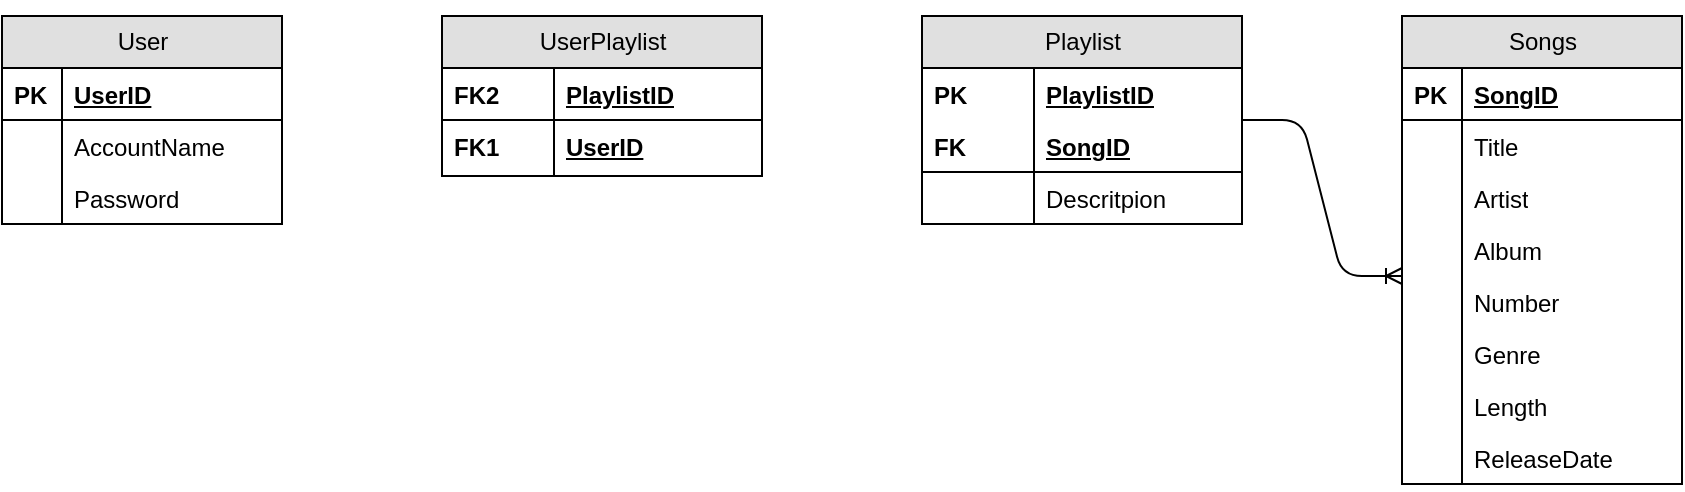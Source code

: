 <mxfile version="12.3.3" pages="1"><diagram id="YMtQjjGw5neKgZYRIcDR" name="Page-1"><mxGraphModel dx="1662" dy="762" grid="1" gridSize="10" guides="1" tooltips="1" connect="1" arrows="1" fold="1" page="1" pageScale="1" pageWidth="826" pageHeight="1169" math="0" shadow="0"><root><mxCell id="0"/><mxCell id="1" parent="0"/><mxCell id="Y6AH_F4Qvr2yCqfxuJW9-51" style="edgeStyle=orthogonalEdgeStyle;rounded=0;orthogonalLoop=1;jettySize=auto;html=1;exitX=0.75;exitY=0;exitDx=0;exitDy=0;" edge="1" parent="1" source="Y6AH_F4Qvr2yCqfxuJW9-1"><mxGeometry relative="1" as="geometry"><mxPoint x="190" y="210" as="targetPoint"/></mxGeometry></mxCell><mxCell id="Y6AH_F4Qvr2yCqfxuJW9-1" value="User" style="swimlane;html=1;fontStyle=0;childLayout=stackLayout;horizontal=1;startSize=26;fillColor=#e0e0e0;horizontalStack=0;resizeParent=1;resizeLast=0;collapsible=1;marginBottom=0;swimlaneFillColor=#ffffff;" vertex="1" parent="1"><mxGeometry x="60" y="200" width="140" height="104" as="geometry"/></mxCell><mxCell id="Y6AH_F4Qvr2yCqfxuJW9-2" value="UserID" style="shape=partialRectangle;top=0;left=0;right=0;bottom=1;html=1;align=left;verticalAlign=top;fillColor=none;spacingLeft=34;spacingRight=4;whiteSpace=wrap;overflow=hidden;rotatable=0;points=[[0,0.5],[1,0.5]];portConstraint=eastwest;dropTarget=0;fontStyle=5" vertex="1" parent="Y6AH_F4Qvr2yCqfxuJW9-1"><mxGeometry y="26" width="140" height="26" as="geometry"/></mxCell><mxCell id="Y6AH_F4Qvr2yCqfxuJW9-3" value="PK" style="shape=partialRectangle;top=0;left=0;bottom=0;html=1;fillColor=none;align=left;verticalAlign=top;spacingLeft=4;spacingRight=4;whiteSpace=wrap;overflow=hidden;rotatable=0;points=[];portConstraint=eastwest;part=1;fontStyle=1" vertex="1" connectable="0" parent="Y6AH_F4Qvr2yCqfxuJW9-2"><mxGeometry width="30" height="26" as="geometry"/></mxCell><mxCell id="Y6AH_F4Qvr2yCqfxuJW9-4" value="AccountName" style="shape=partialRectangle;top=0;left=0;right=0;bottom=0;html=1;align=left;verticalAlign=top;fillColor=none;spacingLeft=34;spacingRight=4;whiteSpace=wrap;overflow=hidden;rotatable=0;points=[[0,0.5],[1,0.5]];portConstraint=eastwest;dropTarget=0;" vertex="1" parent="Y6AH_F4Qvr2yCqfxuJW9-1"><mxGeometry y="52" width="140" height="26" as="geometry"/></mxCell><mxCell id="Y6AH_F4Qvr2yCqfxuJW9-5" value="" style="shape=partialRectangle;top=0;left=0;bottom=0;html=1;fillColor=none;align=left;verticalAlign=top;spacingLeft=4;spacingRight=4;whiteSpace=wrap;overflow=hidden;rotatable=0;points=[];portConstraint=eastwest;part=1;" vertex="1" connectable="0" parent="Y6AH_F4Qvr2yCqfxuJW9-4"><mxGeometry width="30" height="26" as="geometry"/></mxCell><mxCell id="Y6AH_F4Qvr2yCqfxuJW9-6" value="Password" style="shape=partialRectangle;top=0;left=0;right=0;bottom=0;html=1;align=left;verticalAlign=top;fillColor=none;spacingLeft=34;spacingRight=4;whiteSpace=wrap;overflow=hidden;rotatable=0;points=[[0,0.5],[1,0.5]];portConstraint=eastwest;dropTarget=0;" vertex="1" parent="Y6AH_F4Qvr2yCqfxuJW9-1"><mxGeometry y="78" width="140" height="26" as="geometry"/></mxCell><mxCell id="Y6AH_F4Qvr2yCqfxuJW9-7" value="" style="shape=partialRectangle;top=0;left=0;bottom=0;html=1;fillColor=none;align=left;verticalAlign=top;spacingLeft=4;spacingRight=4;whiteSpace=wrap;overflow=hidden;rotatable=0;points=[];portConstraint=eastwest;part=1;" vertex="1" connectable="0" parent="Y6AH_F4Qvr2yCqfxuJW9-6"><mxGeometry width="30" height="26" as="geometry"/></mxCell><mxCell id="Y6AH_F4Qvr2yCqfxuJW9-10" value="UserPlaylist" style="swimlane;html=1;fontStyle=0;childLayout=stackLayout;horizontal=1;startSize=26;fillColor=#e0e0e0;horizontalStack=0;resizeParent=1;resizeLast=0;collapsible=1;marginBottom=0;swimlaneFillColor=#ffffff;" vertex="1" parent="1"><mxGeometry x="280" y="200" width="160" height="80" as="geometry"/></mxCell><mxCell id="Y6AH_F4Qvr2yCqfxuJW9-13" value="PlaylistID" style="shape=partialRectangle;top=0;left=0;right=0;bottom=1;html=1;align=left;verticalAlign=top;fillColor=none;spacingLeft=60;spacingRight=4;whiteSpace=wrap;overflow=hidden;rotatable=0;points=[[0,0.5],[1,0.5]];portConstraint=eastwest;dropTarget=0;fontStyle=5" vertex="1" parent="Y6AH_F4Qvr2yCqfxuJW9-10"><mxGeometry y="26" width="160" height="26" as="geometry"/></mxCell><mxCell id="Y6AH_F4Qvr2yCqfxuJW9-14" value="FK2" style="shape=partialRectangle;top=0;left=0;bottom=0;html=1;fillColor=none;align=left;verticalAlign=top;spacingLeft=4;spacingRight=4;whiteSpace=wrap;overflow=hidden;rotatable=0;points=[];portConstraint=eastwest;part=1;fontStyle=1" vertex="1" connectable="0" parent="Y6AH_F4Qvr2yCqfxuJW9-13"><mxGeometry width="56" height="26" as="geometry"/></mxCell><mxCell id="Y6AH_F4Qvr2yCqfxuJW9-11" value="UserID" style="shape=partialRectangle;top=0;left=0;right=0;bottom=0;html=1;align=left;verticalAlign=top;fillColor=none;spacingLeft=60;spacingRight=4;whiteSpace=wrap;overflow=hidden;rotatable=0;points=[[0,0.5],[1,0.5]];portConstraint=eastwest;dropTarget=0;fontStyle=5" vertex="1" parent="Y6AH_F4Qvr2yCqfxuJW9-10"><mxGeometry y="52" width="160" height="28" as="geometry"/></mxCell><mxCell id="Y6AH_F4Qvr2yCqfxuJW9-12" value="FK1" style="shape=partialRectangle;top=0;left=0;bottom=0;html=1;fillColor=none;align=left;verticalAlign=top;spacingLeft=4;spacingRight=4;whiteSpace=wrap;overflow=hidden;rotatable=0;points=[];portConstraint=eastwest;part=1;fontStyle=1" vertex="1" connectable="0" parent="Y6AH_F4Qvr2yCqfxuJW9-11"><mxGeometry width="56" height="28" as="geometry"/></mxCell><mxCell id="Y6AH_F4Qvr2yCqfxuJW9-21" value="Songs" style="swimlane;html=1;fontStyle=0;childLayout=stackLayout;horizontal=1;startSize=26;fillColor=#e0e0e0;horizontalStack=0;resizeParent=1;resizeLast=0;collapsible=1;marginBottom=0;swimlaneFillColor=#ffffff;" vertex="1" parent="1"><mxGeometry x="760" y="200" width="140" height="234" as="geometry"/></mxCell><mxCell id="Y6AH_F4Qvr2yCqfxuJW9-22" value="SongID" style="shape=partialRectangle;top=0;left=0;right=0;bottom=1;html=1;align=left;verticalAlign=top;fillColor=none;spacingLeft=34;spacingRight=4;whiteSpace=wrap;overflow=hidden;rotatable=0;points=[[0,0.5],[1,0.5]];portConstraint=eastwest;dropTarget=0;fontStyle=5" vertex="1" parent="Y6AH_F4Qvr2yCqfxuJW9-21"><mxGeometry y="26" width="140" height="26" as="geometry"/></mxCell><mxCell id="Y6AH_F4Qvr2yCqfxuJW9-23" value="PK" style="shape=partialRectangle;top=0;left=0;bottom=0;html=1;fillColor=none;align=left;verticalAlign=top;spacingLeft=4;spacingRight=4;whiteSpace=wrap;overflow=hidden;rotatable=0;points=[];portConstraint=eastwest;part=1;fontStyle=1" vertex="1" connectable="0" parent="Y6AH_F4Qvr2yCqfxuJW9-22"><mxGeometry width="30" height="26" as="geometry"/></mxCell><mxCell id="Y6AH_F4Qvr2yCqfxuJW9-24" value="Title" style="shape=partialRectangle;top=0;left=0;right=0;bottom=0;html=1;align=left;verticalAlign=top;fillColor=none;spacingLeft=34;spacingRight=4;whiteSpace=wrap;overflow=hidden;rotatable=0;points=[[0,0.5],[1,0.5]];portConstraint=eastwest;dropTarget=0;" vertex="1" parent="Y6AH_F4Qvr2yCqfxuJW9-21"><mxGeometry y="52" width="140" height="26" as="geometry"/></mxCell><mxCell id="Y6AH_F4Qvr2yCqfxuJW9-25" value="" style="shape=partialRectangle;top=0;left=0;bottom=0;html=1;fillColor=none;align=left;verticalAlign=top;spacingLeft=4;spacingRight=4;whiteSpace=wrap;overflow=hidden;rotatable=0;points=[];portConstraint=eastwest;part=1;" vertex="1" connectable="0" parent="Y6AH_F4Qvr2yCqfxuJW9-24"><mxGeometry width="30" height="26" as="geometry"/></mxCell><mxCell id="Y6AH_F4Qvr2yCqfxuJW9-26" value="Artist" style="shape=partialRectangle;top=0;left=0;right=0;bottom=0;html=1;align=left;verticalAlign=top;fillColor=none;spacingLeft=34;spacingRight=4;whiteSpace=wrap;overflow=hidden;rotatable=0;points=[[0,0.5],[1,0.5]];portConstraint=eastwest;dropTarget=0;" vertex="1" parent="Y6AH_F4Qvr2yCqfxuJW9-21"><mxGeometry y="78" width="140" height="26" as="geometry"/></mxCell><mxCell id="Y6AH_F4Qvr2yCqfxuJW9-27" value="" style="shape=partialRectangle;top=0;left=0;bottom=0;html=1;fillColor=none;align=left;verticalAlign=top;spacingLeft=4;spacingRight=4;whiteSpace=wrap;overflow=hidden;rotatable=0;points=[];portConstraint=eastwest;part=1;" vertex="1" connectable="0" parent="Y6AH_F4Qvr2yCqfxuJW9-26"><mxGeometry width="30" height="26" as="geometry"/></mxCell><mxCell id="Y6AH_F4Qvr2yCqfxuJW9-28" value="Album&lt;br&gt;" style="shape=partialRectangle;top=0;left=0;right=0;bottom=0;html=1;align=left;verticalAlign=top;fillColor=none;spacingLeft=34;spacingRight=4;whiteSpace=wrap;overflow=hidden;rotatable=0;points=[[0,0.5],[1,0.5]];portConstraint=eastwest;dropTarget=0;" vertex="1" parent="Y6AH_F4Qvr2yCqfxuJW9-21"><mxGeometry y="104" width="140" height="26" as="geometry"/></mxCell><mxCell id="Y6AH_F4Qvr2yCqfxuJW9-29" value="" style="shape=partialRectangle;top=0;left=0;bottom=0;html=1;fillColor=none;align=left;verticalAlign=top;spacingLeft=4;spacingRight=4;whiteSpace=wrap;overflow=hidden;rotatable=0;points=[];portConstraint=eastwest;part=1;" vertex="1" connectable="0" parent="Y6AH_F4Qvr2yCqfxuJW9-28"><mxGeometry width="30" height="26" as="geometry"/></mxCell><mxCell id="Y6AH_F4Qvr2yCqfxuJW9-32" value="Number" style="shape=partialRectangle;top=0;left=0;right=0;bottom=0;html=1;align=left;verticalAlign=top;fillColor=none;spacingLeft=34;spacingRight=4;whiteSpace=wrap;overflow=hidden;rotatable=0;points=[[0,0.5],[1,0.5]];portConstraint=eastwest;dropTarget=0;" vertex="1" parent="Y6AH_F4Qvr2yCqfxuJW9-21"><mxGeometry y="130" width="140" height="26" as="geometry"/></mxCell><mxCell id="Y6AH_F4Qvr2yCqfxuJW9-33" value="" style="shape=partialRectangle;top=0;left=0;bottom=0;html=1;fillColor=none;align=left;verticalAlign=top;spacingLeft=4;spacingRight=4;whiteSpace=wrap;overflow=hidden;rotatable=0;points=[];portConstraint=eastwest;part=1;" vertex="1" connectable="0" parent="Y6AH_F4Qvr2yCqfxuJW9-32"><mxGeometry width="30" height="26" as="geometry"/></mxCell><mxCell id="Y6AH_F4Qvr2yCqfxuJW9-34" value="Genre" style="shape=partialRectangle;top=0;left=0;right=0;bottom=0;html=1;align=left;verticalAlign=top;fillColor=none;spacingLeft=34;spacingRight=4;whiteSpace=wrap;overflow=hidden;rotatable=0;points=[[0,0.5],[1,0.5]];portConstraint=eastwest;dropTarget=0;" vertex="1" parent="Y6AH_F4Qvr2yCqfxuJW9-21"><mxGeometry y="156" width="140" height="26" as="geometry"/></mxCell><mxCell id="Y6AH_F4Qvr2yCqfxuJW9-35" value="" style="shape=partialRectangle;top=0;left=0;bottom=0;html=1;fillColor=none;align=left;verticalAlign=top;spacingLeft=4;spacingRight=4;whiteSpace=wrap;overflow=hidden;rotatable=0;points=[];portConstraint=eastwest;part=1;" vertex="1" connectable="0" parent="Y6AH_F4Qvr2yCqfxuJW9-34"><mxGeometry width="30" height="26" as="geometry"/></mxCell><mxCell id="Y6AH_F4Qvr2yCqfxuJW9-36" value="Length" style="shape=partialRectangle;top=0;left=0;right=0;bottom=0;html=1;align=left;verticalAlign=top;fillColor=none;spacingLeft=34;spacingRight=4;whiteSpace=wrap;overflow=hidden;rotatable=0;points=[[0,0.5],[1,0.5]];portConstraint=eastwest;dropTarget=0;" vertex="1" parent="Y6AH_F4Qvr2yCqfxuJW9-21"><mxGeometry y="182" width="140" height="26" as="geometry"/></mxCell><mxCell id="Y6AH_F4Qvr2yCqfxuJW9-37" value="" style="shape=partialRectangle;top=0;left=0;bottom=0;html=1;fillColor=none;align=left;verticalAlign=top;spacingLeft=4;spacingRight=4;whiteSpace=wrap;overflow=hidden;rotatable=0;points=[];portConstraint=eastwest;part=1;" vertex="1" connectable="0" parent="Y6AH_F4Qvr2yCqfxuJW9-36"><mxGeometry width="30" height="26" as="geometry"/></mxCell><mxCell id="Y6AH_F4Qvr2yCqfxuJW9-38" value="ReleaseDate" style="shape=partialRectangle;top=0;left=0;right=0;bottom=0;html=1;align=left;verticalAlign=top;fillColor=none;spacingLeft=34;spacingRight=4;whiteSpace=wrap;overflow=hidden;rotatable=0;points=[[0,0.5],[1,0.5]];portConstraint=eastwest;dropTarget=0;" vertex="1" parent="Y6AH_F4Qvr2yCqfxuJW9-21"><mxGeometry y="208" width="140" height="26" as="geometry"/></mxCell><mxCell id="Y6AH_F4Qvr2yCqfxuJW9-39" value="" style="shape=partialRectangle;top=0;left=0;bottom=0;html=1;fillColor=none;align=left;verticalAlign=top;spacingLeft=4;spacingRight=4;whiteSpace=wrap;overflow=hidden;rotatable=0;points=[];portConstraint=eastwest;part=1;" vertex="1" connectable="0" parent="Y6AH_F4Qvr2yCqfxuJW9-38"><mxGeometry width="30" height="26" as="geometry"/></mxCell><mxCell id="Y6AH_F4Qvr2yCqfxuJW9-40" value="Playlist" style="swimlane;html=1;fontStyle=0;childLayout=stackLayout;horizontal=1;startSize=26;fillColor=#e0e0e0;horizontalStack=0;resizeParent=1;resizeLast=0;collapsible=1;marginBottom=0;swimlaneFillColor=#ffffff;" vertex="1" parent="1"><mxGeometry x="520" y="200" width="160" height="104" as="geometry"/></mxCell><mxCell id="Y6AH_F4Qvr2yCqfxuJW9-41" value="PlaylistID" style="shape=partialRectangle;top=0;left=0;right=0;bottom=0;html=1;align=left;verticalAlign=top;fillColor=none;spacingLeft=60;spacingRight=4;whiteSpace=wrap;overflow=hidden;rotatable=0;points=[[0,0.5],[1,0.5]];portConstraint=eastwest;dropTarget=0;fontStyle=5" vertex="1" parent="Y6AH_F4Qvr2yCqfxuJW9-40"><mxGeometry y="26" width="160" height="26" as="geometry"/></mxCell><mxCell id="Y6AH_F4Qvr2yCqfxuJW9-42" value="PK" style="shape=partialRectangle;top=0;left=0;bottom=0;html=1;fillColor=none;align=left;verticalAlign=top;spacingLeft=4;spacingRight=4;whiteSpace=wrap;overflow=hidden;rotatable=0;points=[];portConstraint=eastwest;part=1;fontStyle=1" vertex="1" connectable="0" parent="Y6AH_F4Qvr2yCqfxuJW9-41"><mxGeometry width="56" height="26" as="geometry"/></mxCell><mxCell id="Y6AH_F4Qvr2yCqfxuJW9-43" value="SongID" style="shape=partialRectangle;top=0;left=0;right=0;bottom=1;html=1;align=left;verticalAlign=top;fillColor=none;spacingLeft=60;spacingRight=4;whiteSpace=wrap;overflow=hidden;rotatable=0;points=[[0,0.5],[1,0.5]];portConstraint=eastwest;dropTarget=0;fontStyle=5" vertex="1" parent="Y6AH_F4Qvr2yCqfxuJW9-40"><mxGeometry y="52" width="160" height="26" as="geometry"/></mxCell><mxCell id="Y6AH_F4Qvr2yCqfxuJW9-44" value="FK" style="shape=partialRectangle;top=0;left=0;bottom=0;html=1;fillColor=none;align=left;verticalAlign=top;spacingLeft=4;spacingRight=4;whiteSpace=wrap;overflow=hidden;rotatable=0;points=[];portConstraint=eastwest;part=1;fontStyle=1" vertex="1" connectable="0" parent="Y6AH_F4Qvr2yCqfxuJW9-43"><mxGeometry width="56" height="26" as="geometry"/></mxCell><mxCell id="Y6AH_F4Qvr2yCqfxuJW9-45" value="Descritpion" style="shape=partialRectangle;top=0;left=0;right=0;bottom=0;html=1;align=left;verticalAlign=top;fillColor=none;spacingLeft=60;spacingRight=4;whiteSpace=wrap;overflow=hidden;rotatable=0;points=[[0,0.5],[1,0.5]];portConstraint=eastwest;dropTarget=0;" vertex="1" parent="Y6AH_F4Qvr2yCqfxuJW9-40"><mxGeometry y="78" width="160" height="26" as="geometry"/></mxCell><mxCell id="Y6AH_F4Qvr2yCqfxuJW9-46" value="" style="shape=partialRectangle;top=0;left=0;bottom=0;html=1;fillColor=none;align=left;verticalAlign=top;spacingLeft=4;spacingRight=4;whiteSpace=wrap;overflow=hidden;rotatable=0;points=[];portConstraint=eastwest;part=1;" vertex="1" connectable="0" parent="Y6AH_F4Qvr2yCqfxuJW9-45"><mxGeometry width="56" height="26" as="geometry"/></mxCell><mxCell id="Y6AH_F4Qvr2yCqfxuJW9-53" value="" style="edgeStyle=entityRelationEdgeStyle;fontSize=12;html=1;endArrow=ERoneToMany;entryX=0;entryY=0;entryDx=0;entryDy=0;entryPerimeter=0;" edge="1" parent="1" target="Y6AH_F4Qvr2yCqfxuJW9-32"><mxGeometry width="100" height="100" relative="1" as="geometry"><mxPoint x="680" y="252" as="sourcePoint"/><mxPoint x="780" y="152" as="targetPoint"/></mxGeometry></mxCell></root></mxGraphModel></diagram></mxfile>